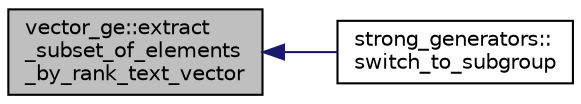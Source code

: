 digraph "vector_ge::extract_subset_of_elements_by_rank_text_vector"
{
  edge [fontname="Helvetica",fontsize="10",labelfontname="Helvetica",labelfontsize="10"];
  node [fontname="Helvetica",fontsize="10",shape=record];
  rankdir="LR";
  Node1118 [label="vector_ge::extract\l_subset_of_elements\l_by_rank_text_vector",height=0.2,width=0.4,color="black", fillcolor="grey75", style="filled", fontcolor="black"];
  Node1118 -> Node1119 [dir="back",color="midnightblue",fontsize="10",style="solid",fontname="Helvetica"];
  Node1119 [label="strong_generators::\lswitch_to_subgroup",height=0.2,width=0.4,color="black", fillcolor="white", style="filled",URL="$dc/d09/classstrong__generators.html#ac08fd2bdfc8603376339c9590e43bdfb"];
}
